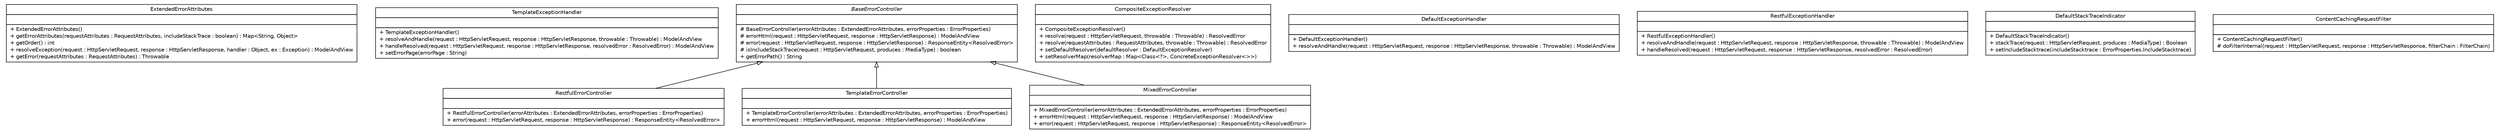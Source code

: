 #!/usr/local/bin/dot
#
# Class diagram 
# Generated by UMLGraph version R5_6-24-gf6e263 (http://www.umlgraph.org/)
#

digraph G {
	edge [fontname="Helvetica",fontsize=10,labelfontname="Helvetica",labelfontsize=10];
	node [fontname="Helvetica",fontsize=10,shape=plaintext];
	nodesep=0.25;
	ranksep=0.5;
	// com.yirendai.oss.lib.errorhandle.internal.ExtendedErrorAttributes
	c126 [label=<<table title="com.yirendai.oss.lib.errorhandle.internal.ExtendedErrorAttributes" border="0" cellborder="1" cellspacing="0" cellpadding="2" port="p" href="./ExtendedErrorAttributes.html">
		<tr><td><table border="0" cellspacing="0" cellpadding="1">
<tr><td align="center" balign="center"> ExtendedErrorAttributes </td></tr>
		</table></td></tr>
		<tr><td><table border="0" cellspacing="0" cellpadding="1">
<tr><td align="left" balign="left">  </td></tr>
		</table></td></tr>
		<tr><td><table border="0" cellspacing="0" cellpadding="1">
<tr><td align="left" balign="left"> + ExtendedErrorAttributes() </td></tr>
<tr><td align="left" balign="left"> + getErrorAttributes(requestAttributes : RequestAttributes, includeStackTrace : boolean) : Map&lt;String, Object&gt; </td></tr>
<tr><td align="left" balign="left"> + getOrder() : int </td></tr>
<tr><td align="left" balign="left"> + resolveException(request : HttpServletRequest, response : HttpServletResponse, handler : Object, ex : Exception) : ModelAndView </td></tr>
<tr><td align="left" balign="left"> + getError(requestAttributes : RequestAttributes) : Throwable </td></tr>
		</table></td></tr>
		</table>>, URL="./ExtendedErrorAttributes.html", fontname="Helvetica", fontcolor="black", fontsize=10.0];
	// com.yirendai.oss.lib.errorhandle.internal.TemplateExceptionHandler
	c127 [label=<<table title="com.yirendai.oss.lib.errorhandle.internal.TemplateExceptionHandler" border="0" cellborder="1" cellspacing="0" cellpadding="2" port="p" href="./TemplateExceptionHandler.html">
		<tr><td><table border="0" cellspacing="0" cellpadding="1">
<tr><td align="center" balign="center"> TemplateExceptionHandler </td></tr>
		</table></td></tr>
		<tr><td><table border="0" cellspacing="0" cellpadding="1">
<tr><td align="left" balign="left">  </td></tr>
		</table></td></tr>
		<tr><td><table border="0" cellspacing="0" cellpadding="1">
<tr><td align="left" balign="left"> + TemplateExceptionHandler() </td></tr>
<tr><td align="left" balign="left"> + resolveAndHandle(request : HttpServletRequest, response : HttpServletResponse, throwable : Throwable) : ModelAndView </td></tr>
<tr><td align="left" balign="left"> + handleResolved(request : HttpServletRequest, response : HttpServletResponse, resolvedError : ResolvedError) : ModelAndView </td></tr>
<tr><td align="left" balign="left"> + setErrorPage(errorPage : String) </td></tr>
		</table></td></tr>
		</table>>, URL="./TemplateExceptionHandler.html", fontname="Helvetica", fontcolor="black", fontsize=10.0];
	// com.yirendai.oss.lib.errorhandle.internal.BaseErrorController
	c128 [label=<<table title="com.yirendai.oss.lib.errorhandle.internal.BaseErrorController" border="0" cellborder="1" cellspacing="0" cellpadding="2" port="p" href="./BaseErrorController.html">
		<tr><td><table border="0" cellspacing="0" cellpadding="1">
<tr><td align="center" balign="center"><font face="Helvetica-Oblique"> BaseErrorController </font></td></tr>
		</table></td></tr>
		<tr><td><table border="0" cellspacing="0" cellpadding="1">
<tr><td align="left" balign="left">  </td></tr>
		</table></td></tr>
		<tr><td><table border="0" cellspacing="0" cellpadding="1">
<tr><td align="left" balign="left"> # BaseErrorController(errorAttributes : ExtendedErrorAttributes, errorProperties : ErrorProperties) </td></tr>
<tr><td align="left" balign="left"> # errorHtml(request : HttpServletRequest, response : HttpServletResponse) : ModelAndView </td></tr>
<tr><td align="left" balign="left"> # error(request : HttpServletRequest, response : HttpServletResponse) : ResponseEntity&lt;ResolvedError&gt; </td></tr>
<tr><td align="left" balign="left"> # isIncludeStackTrace(request : HttpServletRequest, produces : MediaType) : boolean </td></tr>
<tr><td align="left" balign="left"> + getErrorPath() : String </td></tr>
		</table></td></tr>
		</table>>, URL="./BaseErrorController.html", fontname="Helvetica", fontcolor="black", fontsize=10.0];
	// com.yirendai.oss.lib.errorhandle.internal.BaseErrorController.RestfulErrorController
	c129 [label=<<table title="com.yirendai.oss.lib.errorhandle.internal.BaseErrorController.RestfulErrorController" border="0" cellborder="1" cellspacing="0" cellpadding="2" port="p" href="./BaseErrorController.RestfulErrorController.html">
		<tr><td><table border="0" cellspacing="0" cellpadding="1">
<tr><td align="center" balign="center"> RestfulErrorController </td></tr>
		</table></td></tr>
		<tr><td><table border="0" cellspacing="0" cellpadding="1">
<tr><td align="left" balign="left">  </td></tr>
		</table></td></tr>
		<tr><td><table border="0" cellspacing="0" cellpadding="1">
<tr><td align="left" balign="left"> + RestfulErrorController(errorAttributes : ExtendedErrorAttributes, errorProperties : ErrorProperties) </td></tr>
<tr><td align="left" balign="left"> + error(request : HttpServletRequest, response : HttpServletResponse) : ResponseEntity&lt;ResolvedError&gt; </td></tr>
		</table></td></tr>
		</table>>, URL="./BaseErrorController.RestfulErrorController.html", fontname="Helvetica", fontcolor="black", fontsize=10.0];
	// com.yirendai.oss.lib.errorhandle.internal.BaseErrorController.TemplateErrorController
	c130 [label=<<table title="com.yirendai.oss.lib.errorhandle.internal.BaseErrorController.TemplateErrorController" border="0" cellborder="1" cellspacing="0" cellpadding="2" port="p" href="./BaseErrorController.TemplateErrorController.html">
		<tr><td><table border="0" cellspacing="0" cellpadding="1">
<tr><td align="center" balign="center"> TemplateErrorController </td></tr>
		</table></td></tr>
		<tr><td><table border="0" cellspacing="0" cellpadding="1">
<tr><td align="left" balign="left">  </td></tr>
		</table></td></tr>
		<tr><td><table border="0" cellspacing="0" cellpadding="1">
<tr><td align="left" balign="left"> + TemplateErrorController(errorAttributes : ExtendedErrorAttributes, errorProperties : ErrorProperties) </td></tr>
<tr><td align="left" balign="left"> + errorHtml(request : HttpServletRequest, response : HttpServletResponse) : ModelAndView </td></tr>
		</table></td></tr>
		</table>>, URL="./BaseErrorController.TemplateErrorController.html", fontname="Helvetica", fontcolor="black", fontsize=10.0];
	// com.yirendai.oss.lib.errorhandle.internal.BaseErrorController.MixedErrorController
	c131 [label=<<table title="com.yirendai.oss.lib.errorhandle.internal.BaseErrorController.MixedErrorController" border="0" cellborder="1" cellspacing="0" cellpadding="2" port="p" href="./BaseErrorController.MixedErrorController.html">
		<tr><td><table border="0" cellspacing="0" cellpadding="1">
<tr><td align="center" balign="center"> MixedErrorController </td></tr>
		</table></td></tr>
		<tr><td><table border="0" cellspacing="0" cellpadding="1">
<tr><td align="left" balign="left">  </td></tr>
		</table></td></tr>
		<tr><td><table border="0" cellspacing="0" cellpadding="1">
<tr><td align="left" balign="left"> + MixedErrorController(errorAttributes : ExtendedErrorAttributes, errorProperties : ErrorProperties) </td></tr>
<tr><td align="left" balign="left"> + errorHtml(request : HttpServletRequest, response : HttpServletResponse) : ModelAndView </td></tr>
<tr><td align="left" balign="left"> + error(request : HttpServletRequest, response : HttpServletResponse) : ResponseEntity&lt;ResolvedError&gt; </td></tr>
		</table></td></tr>
		</table>>, URL="./BaseErrorController.MixedErrorController.html", fontname="Helvetica", fontcolor="black", fontsize=10.0];
	// com.yirendai.oss.lib.errorhandle.internal.CompositeExceptionResolver
	c132 [label=<<table title="com.yirendai.oss.lib.errorhandle.internal.CompositeExceptionResolver" border="0" cellborder="1" cellspacing="0" cellpadding="2" port="p" href="./CompositeExceptionResolver.html">
		<tr><td><table border="0" cellspacing="0" cellpadding="1">
<tr><td align="center" balign="center"> CompositeExceptionResolver </td></tr>
		</table></td></tr>
		<tr><td><table border="0" cellspacing="0" cellpadding="1">
<tr><td align="left" balign="left">  </td></tr>
		</table></td></tr>
		<tr><td><table border="0" cellspacing="0" cellpadding="1">
<tr><td align="left" balign="left"> + CompositeExceptionResolver() </td></tr>
<tr><td align="left" balign="left"> + resolve(request : HttpServletRequest, throwable : Throwable) : ResolvedError </td></tr>
<tr><td align="left" balign="left"> + resolve(requestAttributes : RequestAttributes, throwable : Throwable) : ResolvedError </td></tr>
<tr><td align="left" balign="left"> + setDefaultResolver(defaultResolver : DefaultExceptionResolver) </td></tr>
<tr><td align="left" balign="left"> + setResolverMap(resolverMap : Map&lt;Class&lt;?&gt;, ConcreteExceptionResolver&lt;&gt;&gt;) </td></tr>
		</table></td></tr>
		</table>>, URL="./CompositeExceptionResolver.html", fontname="Helvetica", fontcolor="black", fontsize=10.0];
	// com.yirendai.oss.lib.errorhandle.internal.DefaultExceptionHandler
	c133 [label=<<table title="com.yirendai.oss.lib.errorhandle.internal.DefaultExceptionHandler" border="0" cellborder="1" cellspacing="0" cellpadding="2" port="p" href="./DefaultExceptionHandler.html">
		<tr><td><table border="0" cellspacing="0" cellpadding="1">
<tr><td align="center" balign="center"> DefaultExceptionHandler </td></tr>
		</table></td></tr>
		<tr><td><table border="0" cellspacing="0" cellpadding="1">
<tr><td align="left" balign="left">  </td></tr>
		</table></td></tr>
		<tr><td><table border="0" cellspacing="0" cellpadding="1">
<tr><td align="left" balign="left"> + DefaultExceptionHandler() </td></tr>
<tr><td align="left" balign="left"> + resolveAndHandle(request : HttpServletRequest, response : HttpServletResponse, throwable : Throwable) : ModelAndView </td></tr>
		</table></td></tr>
		</table>>, URL="./DefaultExceptionHandler.html", fontname="Helvetica", fontcolor="black", fontsize=10.0];
	// com.yirendai.oss.lib.errorhandle.internal.RestfulExceptionHandler
	c134 [label=<<table title="com.yirendai.oss.lib.errorhandle.internal.RestfulExceptionHandler" border="0" cellborder="1" cellspacing="0" cellpadding="2" port="p" href="./RestfulExceptionHandler.html">
		<tr><td><table border="0" cellspacing="0" cellpadding="1">
<tr><td align="center" balign="center"> RestfulExceptionHandler </td></tr>
		</table></td></tr>
		<tr><td><table border="0" cellspacing="0" cellpadding="1">
<tr><td align="left" balign="left">  </td></tr>
		</table></td></tr>
		<tr><td><table border="0" cellspacing="0" cellpadding="1">
<tr><td align="left" balign="left"> + RestfulExceptionHandler() </td></tr>
<tr><td align="left" balign="left"> + resolveAndHandle(request : HttpServletRequest, response : HttpServletResponse, throwable : Throwable) : ModelAndView </td></tr>
<tr><td align="left" balign="left"> + handleResolved(request : HttpServletRequest, response : HttpServletResponse, resolvedError : ResolvedError) </td></tr>
		</table></td></tr>
		</table>>, URL="./RestfulExceptionHandler.html", fontname="Helvetica", fontcolor="black", fontsize=10.0];
	// com.yirendai.oss.lib.errorhandle.internal.DefaultStackTraceIndicator
	c135 [label=<<table title="com.yirendai.oss.lib.errorhandle.internal.DefaultStackTraceIndicator" border="0" cellborder="1" cellspacing="0" cellpadding="2" port="p" href="./DefaultStackTraceIndicator.html">
		<tr><td><table border="0" cellspacing="0" cellpadding="1">
<tr><td align="center" balign="center"> DefaultStackTraceIndicator </td></tr>
		</table></td></tr>
		<tr><td><table border="0" cellspacing="0" cellpadding="1">
<tr><td align="left" balign="left">  </td></tr>
		</table></td></tr>
		<tr><td><table border="0" cellspacing="0" cellpadding="1">
<tr><td align="left" balign="left"> + DefaultStackTraceIndicator() </td></tr>
<tr><td align="left" balign="left"> + stackTrace(request : HttpServletRequest, produces : MediaType) : Boolean </td></tr>
<tr><td align="left" balign="left"> + setIncludeStacktrace(includeStacktrace : ErrorProperties.IncludeStacktrace) </td></tr>
		</table></td></tr>
		</table>>, URL="./DefaultStackTraceIndicator.html", fontname="Helvetica", fontcolor="black", fontsize=10.0];
	// com.yirendai.oss.lib.errorhandle.internal.ContentCachingRequestFilter
	c136 [label=<<table title="com.yirendai.oss.lib.errorhandle.internal.ContentCachingRequestFilter" border="0" cellborder="1" cellspacing="0" cellpadding="2" port="p" href="./ContentCachingRequestFilter.html">
		<tr><td><table border="0" cellspacing="0" cellpadding="1">
<tr><td align="center" balign="center"> ContentCachingRequestFilter </td></tr>
		</table></td></tr>
		<tr><td><table border="0" cellspacing="0" cellpadding="1">
<tr><td align="left" balign="left">  </td></tr>
		</table></td></tr>
		<tr><td><table border="0" cellspacing="0" cellpadding="1">
<tr><td align="left" balign="left"> + ContentCachingRequestFilter() </td></tr>
<tr><td align="left" balign="left"> # doFilterInternal(request : HttpServletRequest, response : HttpServletResponse, filterChain : FilterChain) </td></tr>
		</table></td></tr>
		</table>>, URL="./ContentCachingRequestFilter.html", fontname="Helvetica", fontcolor="black", fontsize=10.0];
	//com.yirendai.oss.lib.errorhandle.internal.BaseErrorController.RestfulErrorController extends com.yirendai.oss.lib.errorhandle.internal.BaseErrorController
	c128:p -> c129:p [dir=back,arrowtail=empty];
	//com.yirendai.oss.lib.errorhandle.internal.BaseErrorController.TemplateErrorController extends com.yirendai.oss.lib.errorhandle.internal.BaseErrorController
	c128:p -> c130:p [dir=back,arrowtail=empty];
	//com.yirendai.oss.lib.errorhandle.internal.BaseErrorController.MixedErrorController extends com.yirendai.oss.lib.errorhandle.internal.BaseErrorController
	c128:p -> c131:p [dir=back,arrowtail=empty];
}

